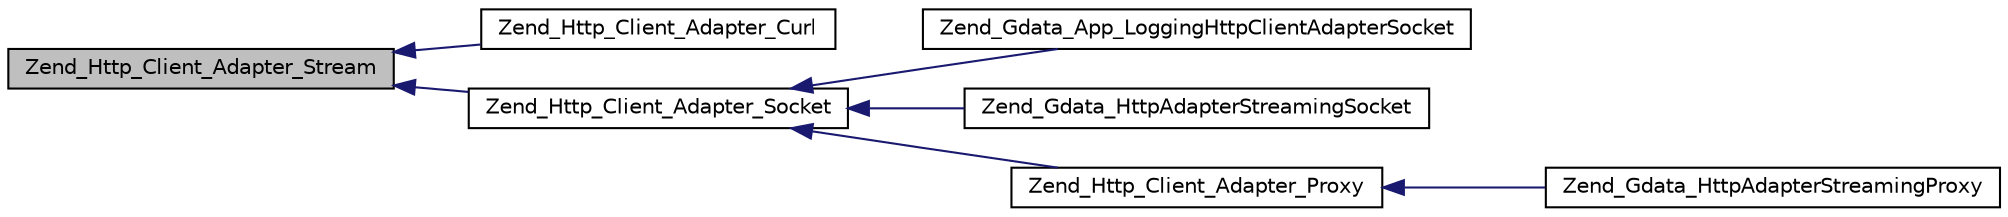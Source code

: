 digraph G
{
  edge [fontname="Helvetica",fontsize="10",labelfontname="Helvetica",labelfontsize="10"];
  node [fontname="Helvetica",fontsize="10",shape=record];
  rankdir="LR";
  Node1 [label="Zend_Http_Client_Adapter_Stream",height=0.2,width=0.4,color="black", fillcolor="grey75", style="filled" fontcolor="black"];
  Node1 -> Node2 [dir="back",color="midnightblue",fontsize="10",style="solid",fontname="Helvetica"];
  Node2 [label="Zend_Http_Client_Adapter_Curl",height=0.2,width=0.4,color="black", fillcolor="white", style="filled",URL="$class_zend___http___client___adapter___curl.html"];
  Node1 -> Node3 [dir="back",color="midnightblue",fontsize="10",style="solid",fontname="Helvetica"];
  Node3 [label="Zend_Http_Client_Adapter_Socket",height=0.2,width=0.4,color="black", fillcolor="white", style="filled",URL="$class_zend___http___client___adapter___socket.html"];
  Node3 -> Node4 [dir="back",color="midnightblue",fontsize="10",style="solid",fontname="Helvetica"];
  Node4 [label="Zend_Gdata_App_LoggingHttpClientAdapterSocket",height=0.2,width=0.4,color="black", fillcolor="white", style="filled",URL="$class_zend___gdata___app___logging_http_client_adapter_socket.html"];
  Node3 -> Node5 [dir="back",color="midnightblue",fontsize="10",style="solid",fontname="Helvetica"];
  Node5 [label="Zend_Gdata_HttpAdapterStreamingSocket",height=0.2,width=0.4,color="black", fillcolor="white", style="filled",URL="$class_zend___gdata___http_adapter_streaming_socket.html"];
  Node3 -> Node6 [dir="back",color="midnightblue",fontsize="10",style="solid",fontname="Helvetica"];
  Node6 [label="Zend_Http_Client_Adapter_Proxy",height=0.2,width=0.4,color="black", fillcolor="white", style="filled",URL="$class_zend___http___client___adapter___proxy.html"];
  Node6 -> Node7 [dir="back",color="midnightblue",fontsize="10",style="solid",fontname="Helvetica"];
  Node7 [label="Zend_Gdata_HttpAdapterStreamingProxy",height=0.2,width=0.4,color="black", fillcolor="white", style="filled",URL="$class_zend___gdata___http_adapter_streaming_proxy.html"];
}
